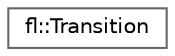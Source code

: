digraph "Graphical Class Hierarchy"
{
 // LATEX_PDF_SIZE
  bgcolor="transparent";
  edge [fontname=Helvetica,fontsize=10,labelfontname=Helvetica,labelfontsize=10];
  node [fontname=Helvetica,fontsize=10,shape=box,height=0.2,width=0.4];
  rankdir="LR";
  Node0 [id="Node000000",label="fl::Transition",height=0.2,width=0.4,color="grey40", fillcolor="white", style="filled",URL="$d7/dde/classfl_1_1_transition.html",tooltip=" "];
}
